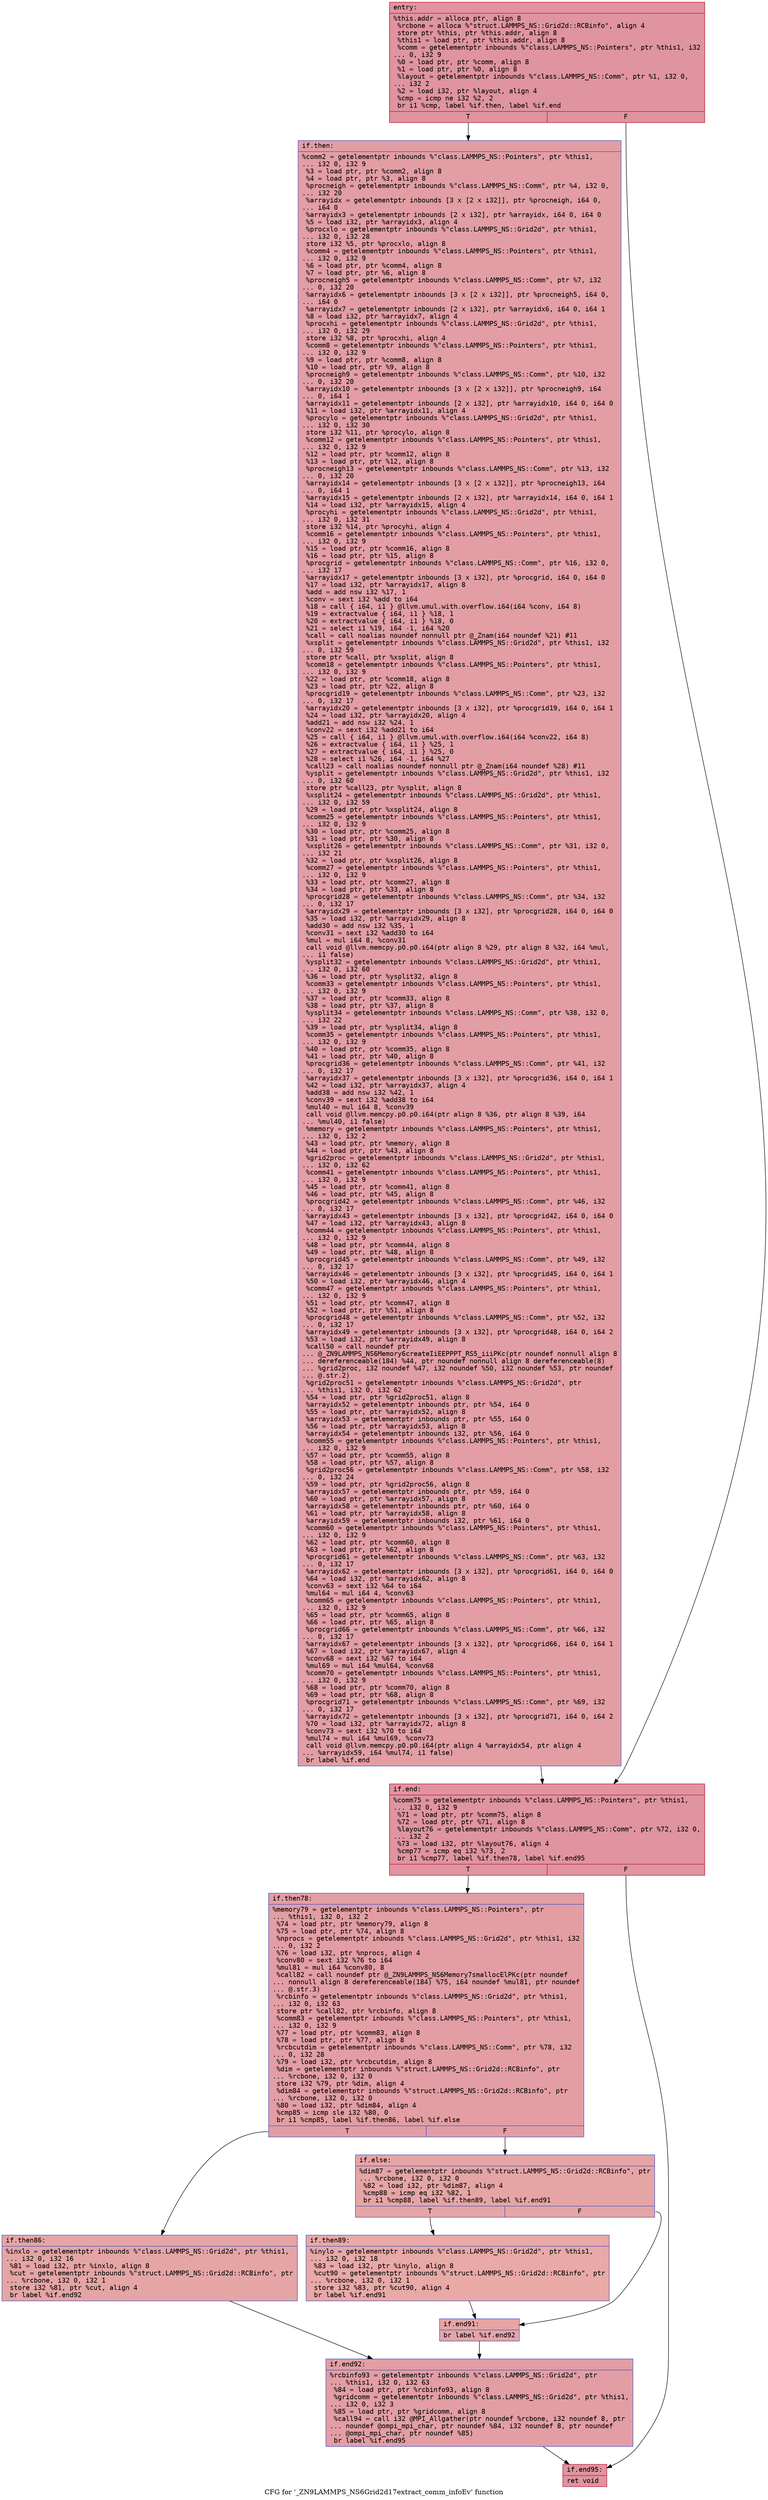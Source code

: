 digraph "CFG for '_ZN9LAMMPS_NS6Grid2d17extract_comm_infoEv' function" {
	label="CFG for '_ZN9LAMMPS_NS6Grid2d17extract_comm_infoEv' function";

	Node0x560f90de5780 [shape=record,color="#b70d28ff", style=filled, fillcolor="#b70d2870" fontname="Courier",label="{entry:\l|  %this.addr = alloca ptr, align 8\l  %rcbone = alloca %\"struct.LAMMPS_NS::Grid2d::RCBinfo\", align 4\l  store ptr %this, ptr %this.addr, align 8\l  %this1 = load ptr, ptr %this.addr, align 8\l  %comm = getelementptr inbounds %\"class.LAMMPS_NS::Pointers\", ptr %this1, i32\l... 0, i32 9\l  %0 = load ptr, ptr %comm, align 8\l  %1 = load ptr, ptr %0, align 8\l  %layout = getelementptr inbounds %\"class.LAMMPS_NS::Comm\", ptr %1, i32 0,\l... i32 2\l  %2 = load i32, ptr %layout, align 4\l  %cmp = icmp ne i32 %2, 2\l  br i1 %cmp, label %if.then, label %if.end\l|{<s0>T|<s1>F}}"];
	Node0x560f90de5780:s0 -> Node0x560f90de5cb0[tooltip="entry -> if.then\nProbability 50.00%" ];
	Node0x560f90de5780:s1 -> Node0x560f90de5d20[tooltip="entry -> if.end\nProbability 50.00%" ];
	Node0x560f90de5cb0 [shape=record,color="#3d50c3ff", style=filled, fillcolor="#be242e70" fontname="Courier",label="{if.then:\l|  %comm2 = getelementptr inbounds %\"class.LAMMPS_NS::Pointers\", ptr %this1,\l... i32 0, i32 9\l  %3 = load ptr, ptr %comm2, align 8\l  %4 = load ptr, ptr %3, align 8\l  %procneigh = getelementptr inbounds %\"class.LAMMPS_NS::Comm\", ptr %4, i32 0,\l... i32 20\l  %arrayidx = getelementptr inbounds [3 x [2 x i32]], ptr %procneigh, i64 0,\l... i64 0\l  %arrayidx3 = getelementptr inbounds [2 x i32], ptr %arrayidx, i64 0, i64 0\l  %5 = load i32, ptr %arrayidx3, align 4\l  %procxlo = getelementptr inbounds %\"class.LAMMPS_NS::Grid2d\", ptr %this1,\l... i32 0, i32 28\l  store i32 %5, ptr %procxlo, align 8\l  %comm4 = getelementptr inbounds %\"class.LAMMPS_NS::Pointers\", ptr %this1,\l... i32 0, i32 9\l  %6 = load ptr, ptr %comm4, align 8\l  %7 = load ptr, ptr %6, align 8\l  %procneigh5 = getelementptr inbounds %\"class.LAMMPS_NS::Comm\", ptr %7, i32\l... 0, i32 20\l  %arrayidx6 = getelementptr inbounds [3 x [2 x i32]], ptr %procneigh5, i64 0,\l... i64 0\l  %arrayidx7 = getelementptr inbounds [2 x i32], ptr %arrayidx6, i64 0, i64 1\l  %8 = load i32, ptr %arrayidx7, align 4\l  %procxhi = getelementptr inbounds %\"class.LAMMPS_NS::Grid2d\", ptr %this1,\l... i32 0, i32 29\l  store i32 %8, ptr %procxhi, align 4\l  %comm8 = getelementptr inbounds %\"class.LAMMPS_NS::Pointers\", ptr %this1,\l... i32 0, i32 9\l  %9 = load ptr, ptr %comm8, align 8\l  %10 = load ptr, ptr %9, align 8\l  %procneigh9 = getelementptr inbounds %\"class.LAMMPS_NS::Comm\", ptr %10, i32\l... 0, i32 20\l  %arrayidx10 = getelementptr inbounds [3 x [2 x i32]], ptr %procneigh9, i64\l... 0, i64 1\l  %arrayidx11 = getelementptr inbounds [2 x i32], ptr %arrayidx10, i64 0, i64 0\l  %11 = load i32, ptr %arrayidx11, align 4\l  %procylo = getelementptr inbounds %\"class.LAMMPS_NS::Grid2d\", ptr %this1,\l... i32 0, i32 30\l  store i32 %11, ptr %procylo, align 8\l  %comm12 = getelementptr inbounds %\"class.LAMMPS_NS::Pointers\", ptr %this1,\l... i32 0, i32 9\l  %12 = load ptr, ptr %comm12, align 8\l  %13 = load ptr, ptr %12, align 8\l  %procneigh13 = getelementptr inbounds %\"class.LAMMPS_NS::Comm\", ptr %13, i32\l... 0, i32 20\l  %arrayidx14 = getelementptr inbounds [3 x [2 x i32]], ptr %procneigh13, i64\l... 0, i64 1\l  %arrayidx15 = getelementptr inbounds [2 x i32], ptr %arrayidx14, i64 0, i64 1\l  %14 = load i32, ptr %arrayidx15, align 4\l  %procyhi = getelementptr inbounds %\"class.LAMMPS_NS::Grid2d\", ptr %this1,\l... i32 0, i32 31\l  store i32 %14, ptr %procyhi, align 4\l  %comm16 = getelementptr inbounds %\"class.LAMMPS_NS::Pointers\", ptr %this1,\l... i32 0, i32 9\l  %15 = load ptr, ptr %comm16, align 8\l  %16 = load ptr, ptr %15, align 8\l  %procgrid = getelementptr inbounds %\"class.LAMMPS_NS::Comm\", ptr %16, i32 0,\l... i32 17\l  %arrayidx17 = getelementptr inbounds [3 x i32], ptr %procgrid, i64 0, i64 0\l  %17 = load i32, ptr %arrayidx17, align 8\l  %add = add nsw i32 %17, 1\l  %conv = sext i32 %add to i64\l  %18 = call \{ i64, i1 \} @llvm.umul.with.overflow.i64(i64 %conv, i64 8)\l  %19 = extractvalue \{ i64, i1 \} %18, 1\l  %20 = extractvalue \{ i64, i1 \} %18, 0\l  %21 = select i1 %19, i64 -1, i64 %20\l  %call = call noalias noundef nonnull ptr @_Znam(i64 noundef %21) #11\l  %xsplit = getelementptr inbounds %\"class.LAMMPS_NS::Grid2d\", ptr %this1, i32\l... 0, i32 59\l  store ptr %call, ptr %xsplit, align 8\l  %comm18 = getelementptr inbounds %\"class.LAMMPS_NS::Pointers\", ptr %this1,\l... i32 0, i32 9\l  %22 = load ptr, ptr %comm18, align 8\l  %23 = load ptr, ptr %22, align 8\l  %procgrid19 = getelementptr inbounds %\"class.LAMMPS_NS::Comm\", ptr %23, i32\l... 0, i32 17\l  %arrayidx20 = getelementptr inbounds [3 x i32], ptr %procgrid19, i64 0, i64 1\l  %24 = load i32, ptr %arrayidx20, align 4\l  %add21 = add nsw i32 %24, 1\l  %conv22 = sext i32 %add21 to i64\l  %25 = call \{ i64, i1 \} @llvm.umul.with.overflow.i64(i64 %conv22, i64 8)\l  %26 = extractvalue \{ i64, i1 \} %25, 1\l  %27 = extractvalue \{ i64, i1 \} %25, 0\l  %28 = select i1 %26, i64 -1, i64 %27\l  %call23 = call noalias noundef nonnull ptr @_Znam(i64 noundef %28) #11\l  %ysplit = getelementptr inbounds %\"class.LAMMPS_NS::Grid2d\", ptr %this1, i32\l... 0, i32 60\l  store ptr %call23, ptr %ysplit, align 8\l  %xsplit24 = getelementptr inbounds %\"class.LAMMPS_NS::Grid2d\", ptr %this1,\l... i32 0, i32 59\l  %29 = load ptr, ptr %xsplit24, align 8\l  %comm25 = getelementptr inbounds %\"class.LAMMPS_NS::Pointers\", ptr %this1,\l... i32 0, i32 9\l  %30 = load ptr, ptr %comm25, align 8\l  %31 = load ptr, ptr %30, align 8\l  %xsplit26 = getelementptr inbounds %\"class.LAMMPS_NS::Comm\", ptr %31, i32 0,\l... i32 21\l  %32 = load ptr, ptr %xsplit26, align 8\l  %comm27 = getelementptr inbounds %\"class.LAMMPS_NS::Pointers\", ptr %this1,\l... i32 0, i32 9\l  %33 = load ptr, ptr %comm27, align 8\l  %34 = load ptr, ptr %33, align 8\l  %procgrid28 = getelementptr inbounds %\"class.LAMMPS_NS::Comm\", ptr %34, i32\l... 0, i32 17\l  %arrayidx29 = getelementptr inbounds [3 x i32], ptr %procgrid28, i64 0, i64 0\l  %35 = load i32, ptr %arrayidx29, align 8\l  %add30 = add nsw i32 %35, 1\l  %conv31 = sext i32 %add30 to i64\l  %mul = mul i64 8, %conv31\l  call void @llvm.memcpy.p0.p0.i64(ptr align 8 %29, ptr align 8 %32, i64 %mul,\l... i1 false)\l  %ysplit32 = getelementptr inbounds %\"class.LAMMPS_NS::Grid2d\", ptr %this1,\l... i32 0, i32 60\l  %36 = load ptr, ptr %ysplit32, align 8\l  %comm33 = getelementptr inbounds %\"class.LAMMPS_NS::Pointers\", ptr %this1,\l... i32 0, i32 9\l  %37 = load ptr, ptr %comm33, align 8\l  %38 = load ptr, ptr %37, align 8\l  %ysplit34 = getelementptr inbounds %\"class.LAMMPS_NS::Comm\", ptr %38, i32 0,\l... i32 22\l  %39 = load ptr, ptr %ysplit34, align 8\l  %comm35 = getelementptr inbounds %\"class.LAMMPS_NS::Pointers\", ptr %this1,\l... i32 0, i32 9\l  %40 = load ptr, ptr %comm35, align 8\l  %41 = load ptr, ptr %40, align 8\l  %procgrid36 = getelementptr inbounds %\"class.LAMMPS_NS::Comm\", ptr %41, i32\l... 0, i32 17\l  %arrayidx37 = getelementptr inbounds [3 x i32], ptr %procgrid36, i64 0, i64 1\l  %42 = load i32, ptr %arrayidx37, align 4\l  %add38 = add nsw i32 %42, 1\l  %conv39 = sext i32 %add38 to i64\l  %mul40 = mul i64 8, %conv39\l  call void @llvm.memcpy.p0.p0.i64(ptr align 8 %36, ptr align 8 %39, i64\l... %mul40, i1 false)\l  %memory = getelementptr inbounds %\"class.LAMMPS_NS::Pointers\", ptr %this1,\l... i32 0, i32 2\l  %43 = load ptr, ptr %memory, align 8\l  %44 = load ptr, ptr %43, align 8\l  %grid2proc = getelementptr inbounds %\"class.LAMMPS_NS::Grid2d\", ptr %this1,\l... i32 0, i32 62\l  %comm41 = getelementptr inbounds %\"class.LAMMPS_NS::Pointers\", ptr %this1,\l... i32 0, i32 9\l  %45 = load ptr, ptr %comm41, align 8\l  %46 = load ptr, ptr %45, align 8\l  %procgrid42 = getelementptr inbounds %\"class.LAMMPS_NS::Comm\", ptr %46, i32\l... 0, i32 17\l  %arrayidx43 = getelementptr inbounds [3 x i32], ptr %procgrid42, i64 0, i64 0\l  %47 = load i32, ptr %arrayidx43, align 8\l  %comm44 = getelementptr inbounds %\"class.LAMMPS_NS::Pointers\", ptr %this1,\l... i32 0, i32 9\l  %48 = load ptr, ptr %comm44, align 8\l  %49 = load ptr, ptr %48, align 8\l  %procgrid45 = getelementptr inbounds %\"class.LAMMPS_NS::Comm\", ptr %49, i32\l... 0, i32 17\l  %arrayidx46 = getelementptr inbounds [3 x i32], ptr %procgrid45, i64 0, i64 1\l  %50 = load i32, ptr %arrayidx46, align 4\l  %comm47 = getelementptr inbounds %\"class.LAMMPS_NS::Pointers\", ptr %this1,\l... i32 0, i32 9\l  %51 = load ptr, ptr %comm47, align 8\l  %52 = load ptr, ptr %51, align 8\l  %procgrid48 = getelementptr inbounds %\"class.LAMMPS_NS::Comm\", ptr %52, i32\l... 0, i32 17\l  %arrayidx49 = getelementptr inbounds [3 x i32], ptr %procgrid48, i64 0, i64 2\l  %53 = load i32, ptr %arrayidx49, align 8\l  %call50 = call noundef ptr\l... @_ZN9LAMMPS_NS6Memory6createIiEEPPPT_RS5_iiiPKc(ptr noundef nonnull align 8\l... dereferenceable(184) %44, ptr noundef nonnull align 8 dereferenceable(8)\l... %grid2proc, i32 noundef %47, i32 noundef %50, i32 noundef %53, ptr noundef\l... @.str.2)\l  %grid2proc51 = getelementptr inbounds %\"class.LAMMPS_NS::Grid2d\", ptr\l... %this1, i32 0, i32 62\l  %54 = load ptr, ptr %grid2proc51, align 8\l  %arrayidx52 = getelementptr inbounds ptr, ptr %54, i64 0\l  %55 = load ptr, ptr %arrayidx52, align 8\l  %arrayidx53 = getelementptr inbounds ptr, ptr %55, i64 0\l  %56 = load ptr, ptr %arrayidx53, align 8\l  %arrayidx54 = getelementptr inbounds i32, ptr %56, i64 0\l  %comm55 = getelementptr inbounds %\"class.LAMMPS_NS::Pointers\", ptr %this1,\l... i32 0, i32 9\l  %57 = load ptr, ptr %comm55, align 8\l  %58 = load ptr, ptr %57, align 8\l  %grid2proc56 = getelementptr inbounds %\"class.LAMMPS_NS::Comm\", ptr %58, i32\l... 0, i32 24\l  %59 = load ptr, ptr %grid2proc56, align 8\l  %arrayidx57 = getelementptr inbounds ptr, ptr %59, i64 0\l  %60 = load ptr, ptr %arrayidx57, align 8\l  %arrayidx58 = getelementptr inbounds ptr, ptr %60, i64 0\l  %61 = load ptr, ptr %arrayidx58, align 8\l  %arrayidx59 = getelementptr inbounds i32, ptr %61, i64 0\l  %comm60 = getelementptr inbounds %\"class.LAMMPS_NS::Pointers\", ptr %this1,\l... i32 0, i32 9\l  %62 = load ptr, ptr %comm60, align 8\l  %63 = load ptr, ptr %62, align 8\l  %procgrid61 = getelementptr inbounds %\"class.LAMMPS_NS::Comm\", ptr %63, i32\l... 0, i32 17\l  %arrayidx62 = getelementptr inbounds [3 x i32], ptr %procgrid61, i64 0, i64 0\l  %64 = load i32, ptr %arrayidx62, align 8\l  %conv63 = sext i32 %64 to i64\l  %mul64 = mul i64 4, %conv63\l  %comm65 = getelementptr inbounds %\"class.LAMMPS_NS::Pointers\", ptr %this1,\l... i32 0, i32 9\l  %65 = load ptr, ptr %comm65, align 8\l  %66 = load ptr, ptr %65, align 8\l  %procgrid66 = getelementptr inbounds %\"class.LAMMPS_NS::Comm\", ptr %66, i32\l... 0, i32 17\l  %arrayidx67 = getelementptr inbounds [3 x i32], ptr %procgrid66, i64 0, i64 1\l  %67 = load i32, ptr %arrayidx67, align 4\l  %conv68 = sext i32 %67 to i64\l  %mul69 = mul i64 %mul64, %conv68\l  %comm70 = getelementptr inbounds %\"class.LAMMPS_NS::Pointers\", ptr %this1,\l... i32 0, i32 9\l  %68 = load ptr, ptr %comm70, align 8\l  %69 = load ptr, ptr %68, align 8\l  %procgrid71 = getelementptr inbounds %\"class.LAMMPS_NS::Comm\", ptr %69, i32\l... 0, i32 17\l  %arrayidx72 = getelementptr inbounds [3 x i32], ptr %procgrid71, i64 0, i64 2\l  %70 = load i32, ptr %arrayidx72, align 8\l  %conv73 = sext i32 %70 to i64\l  %mul74 = mul i64 %mul69, %conv73\l  call void @llvm.memcpy.p0.p0.i64(ptr align 4 %arrayidx54, ptr align 4\l... %arrayidx59, i64 %mul74, i1 false)\l  br label %if.end\l}"];
	Node0x560f90de5cb0 -> Node0x560f90de5d20[tooltip="if.then -> if.end\nProbability 100.00%" ];
	Node0x560f90de5d20 [shape=record,color="#b70d28ff", style=filled, fillcolor="#b70d2870" fontname="Courier",label="{if.end:\l|  %comm75 = getelementptr inbounds %\"class.LAMMPS_NS::Pointers\", ptr %this1,\l... i32 0, i32 9\l  %71 = load ptr, ptr %comm75, align 8\l  %72 = load ptr, ptr %71, align 8\l  %layout76 = getelementptr inbounds %\"class.LAMMPS_NS::Comm\", ptr %72, i32 0,\l... i32 2\l  %73 = load i32, ptr %layout76, align 4\l  %cmp77 = icmp eq i32 %73, 2\l  br i1 %cmp77, label %if.then78, label %if.end95\l|{<s0>T|<s1>F}}"];
	Node0x560f90de5d20:s0 -> Node0x560f90def3d0[tooltip="if.end -> if.then78\nProbability 50.00%" ];
	Node0x560f90de5d20:s1 -> Node0x560f90def420[tooltip="if.end -> if.end95\nProbability 50.00%" ];
	Node0x560f90def3d0 [shape=record,color="#3d50c3ff", style=filled, fillcolor="#be242e70" fontname="Courier",label="{if.then78:\l|  %memory79 = getelementptr inbounds %\"class.LAMMPS_NS::Pointers\", ptr\l... %this1, i32 0, i32 2\l  %74 = load ptr, ptr %memory79, align 8\l  %75 = load ptr, ptr %74, align 8\l  %nprocs = getelementptr inbounds %\"class.LAMMPS_NS::Grid2d\", ptr %this1, i32\l... 0, i32 2\l  %76 = load i32, ptr %nprocs, align 4\l  %conv80 = sext i32 %76 to i64\l  %mul81 = mul i64 %conv80, 8\l  %call82 = call noundef ptr @_ZN9LAMMPS_NS6Memory7smallocElPKc(ptr noundef\l... nonnull align 8 dereferenceable(184) %75, i64 noundef %mul81, ptr noundef\l... @.str.3)\l  %rcbinfo = getelementptr inbounds %\"class.LAMMPS_NS::Grid2d\", ptr %this1,\l... i32 0, i32 63\l  store ptr %call82, ptr %rcbinfo, align 8\l  %comm83 = getelementptr inbounds %\"class.LAMMPS_NS::Pointers\", ptr %this1,\l... i32 0, i32 9\l  %77 = load ptr, ptr %comm83, align 8\l  %78 = load ptr, ptr %77, align 8\l  %rcbcutdim = getelementptr inbounds %\"class.LAMMPS_NS::Comm\", ptr %78, i32\l... 0, i32 28\l  %79 = load i32, ptr %rcbcutdim, align 8\l  %dim = getelementptr inbounds %\"struct.LAMMPS_NS::Grid2d::RCBinfo\", ptr\l... %rcbone, i32 0, i32 0\l  store i32 %79, ptr %dim, align 4\l  %dim84 = getelementptr inbounds %\"struct.LAMMPS_NS::Grid2d::RCBinfo\", ptr\l... %rcbone, i32 0, i32 0\l  %80 = load i32, ptr %dim84, align 4\l  %cmp85 = icmp sle i32 %80, 0\l  br i1 %cmp85, label %if.then86, label %if.else\l|{<s0>T|<s1>F}}"];
	Node0x560f90def3d0:s0 -> Node0x560f90df0390[tooltip="if.then78 -> if.then86\nProbability 50.00%" ];
	Node0x560f90def3d0:s1 -> Node0x560f90df0470[tooltip="if.then78 -> if.else\nProbability 50.00%" ];
	Node0x560f90df0390 [shape=record,color="#3d50c3ff", style=filled, fillcolor="#c5333470" fontname="Courier",label="{if.then86:\l|  %inxlo = getelementptr inbounds %\"class.LAMMPS_NS::Grid2d\", ptr %this1,\l... i32 0, i32 16\l  %81 = load i32, ptr %inxlo, align 8\l  %cut = getelementptr inbounds %\"struct.LAMMPS_NS::Grid2d::RCBinfo\", ptr\l... %rcbone, i32 0, i32 1\l  store i32 %81, ptr %cut, align 4\l  br label %if.end92\l}"];
	Node0x560f90df0390 -> Node0x560f90df08d0[tooltip="if.then86 -> if.end92\nProbability 100.00%" ];
	Node0x560f90df0470 [shape=record,color="#3d50c3ff", style=filled, fillcolor="#c5333470" fontname="Courier",label="{if.else:\l|  %dim87 = getelementptr inbounds %\"struct.LAMMPS_NS::Grid2d::RCBinfo\", ptr\l... %rcbone, i32 0, i32 0\l  %82 = load i32, ptr %dim87, align 4\l  %cmp88 = icmp eq i32 %82, 1\l  br i1 %cmp88, label %if.then89, label %if.end91\l|{<s0>T|<s1>F}}"];
	Node0x560f90df0470:s0 -> Node0x560f90df0bd0[tooltip="if.else -> if.then89\nProbability 50.00%" ];
	Node0x560f90df0470:s1 -> Node0x560f90df0c50[tooltip="if.else -> if.end91\nProbability 50.00%" ];
	Node0x560f90df0bd0 [shape=record,color="#3d50c3ff", style=filled, fillcolor="#ca3b3770" fontname="Courier",label="{if.then89:\l|  %inylo = getelementptr inbounds %\"class.LAMMPS_NS::Grid2d\", ptr %this1,\l... i32 0, i32 18\l  %83 = load i32, ptr %inylo, align 8\l  %cut90 = getelementptr inbounds %\"struct.LAMMPS_NS::Grid2d::RCBinfo\", ptr\l... %rcbone, i32 0, i32 1\l  store i32 %83, ptr %cut90, align 4\l  br label %if.end91\l}"];
	Node0x560f90df0bd0 -> Node0x560f90df0c50[tooltip="if.then89 -> if.end91\nProbability 100.00%" ];
	Node0x560f90df0c50 [shape=record,color="#3d50c3ff", style=filled, fillcolor="#c5333470" fontname="Courier",label="{if.end91:\l|  br label %if.end92\l}"];
	Node0x560f90df0c50 -> Node0x560f90df08d0[tooltip="if.end91 -> if.end92\nProbability 100.00%" ];
	Node0x560f90df08d0 [shape=record,color="#3d50c3ff", style=filled, fillcolor="#be242e70" fontname="Courier",label="{if.end92:\l|  %rcbinfo93 = getelementptr inbounds %\"class.LAMMPS_NS::Grid2d\", ptr\l... %this1, i32 0, i32 63\l  %84 = load ptr, ptr %rcbinfo93, align 8\l  %gridcomm = getelementptr inbounds %\"class.LAMMPS_NS::Grid2d\", ptr %this1,\l... i32 0, i32 3\l  %85 = load ptr, ptr %gridcomm, align 8\l  %call94 = call i32 @MPI_Allgather(ptr noundef %rcbone, i32 noundef 8, ptr\l... noundef @ompi_mpi_char, ptr noundef %84, i32 noundef 8, ptr noundef\l... @ompi_mpi_char, ptr noundef %85)\l  br label %if.end95\l}"];
	Node0x560f90df08d0 -> Node0x560f90def420[tooltip="if.end92 -> if.end95\nProbability 100.00%" ];
	Node0x560f90def420 [shape=record,color="#b70d28ff", style=filled, fillcolor="#b70d2870" fontname="Courier",label="{if.end95:\l|  ret void\l}"];
}
